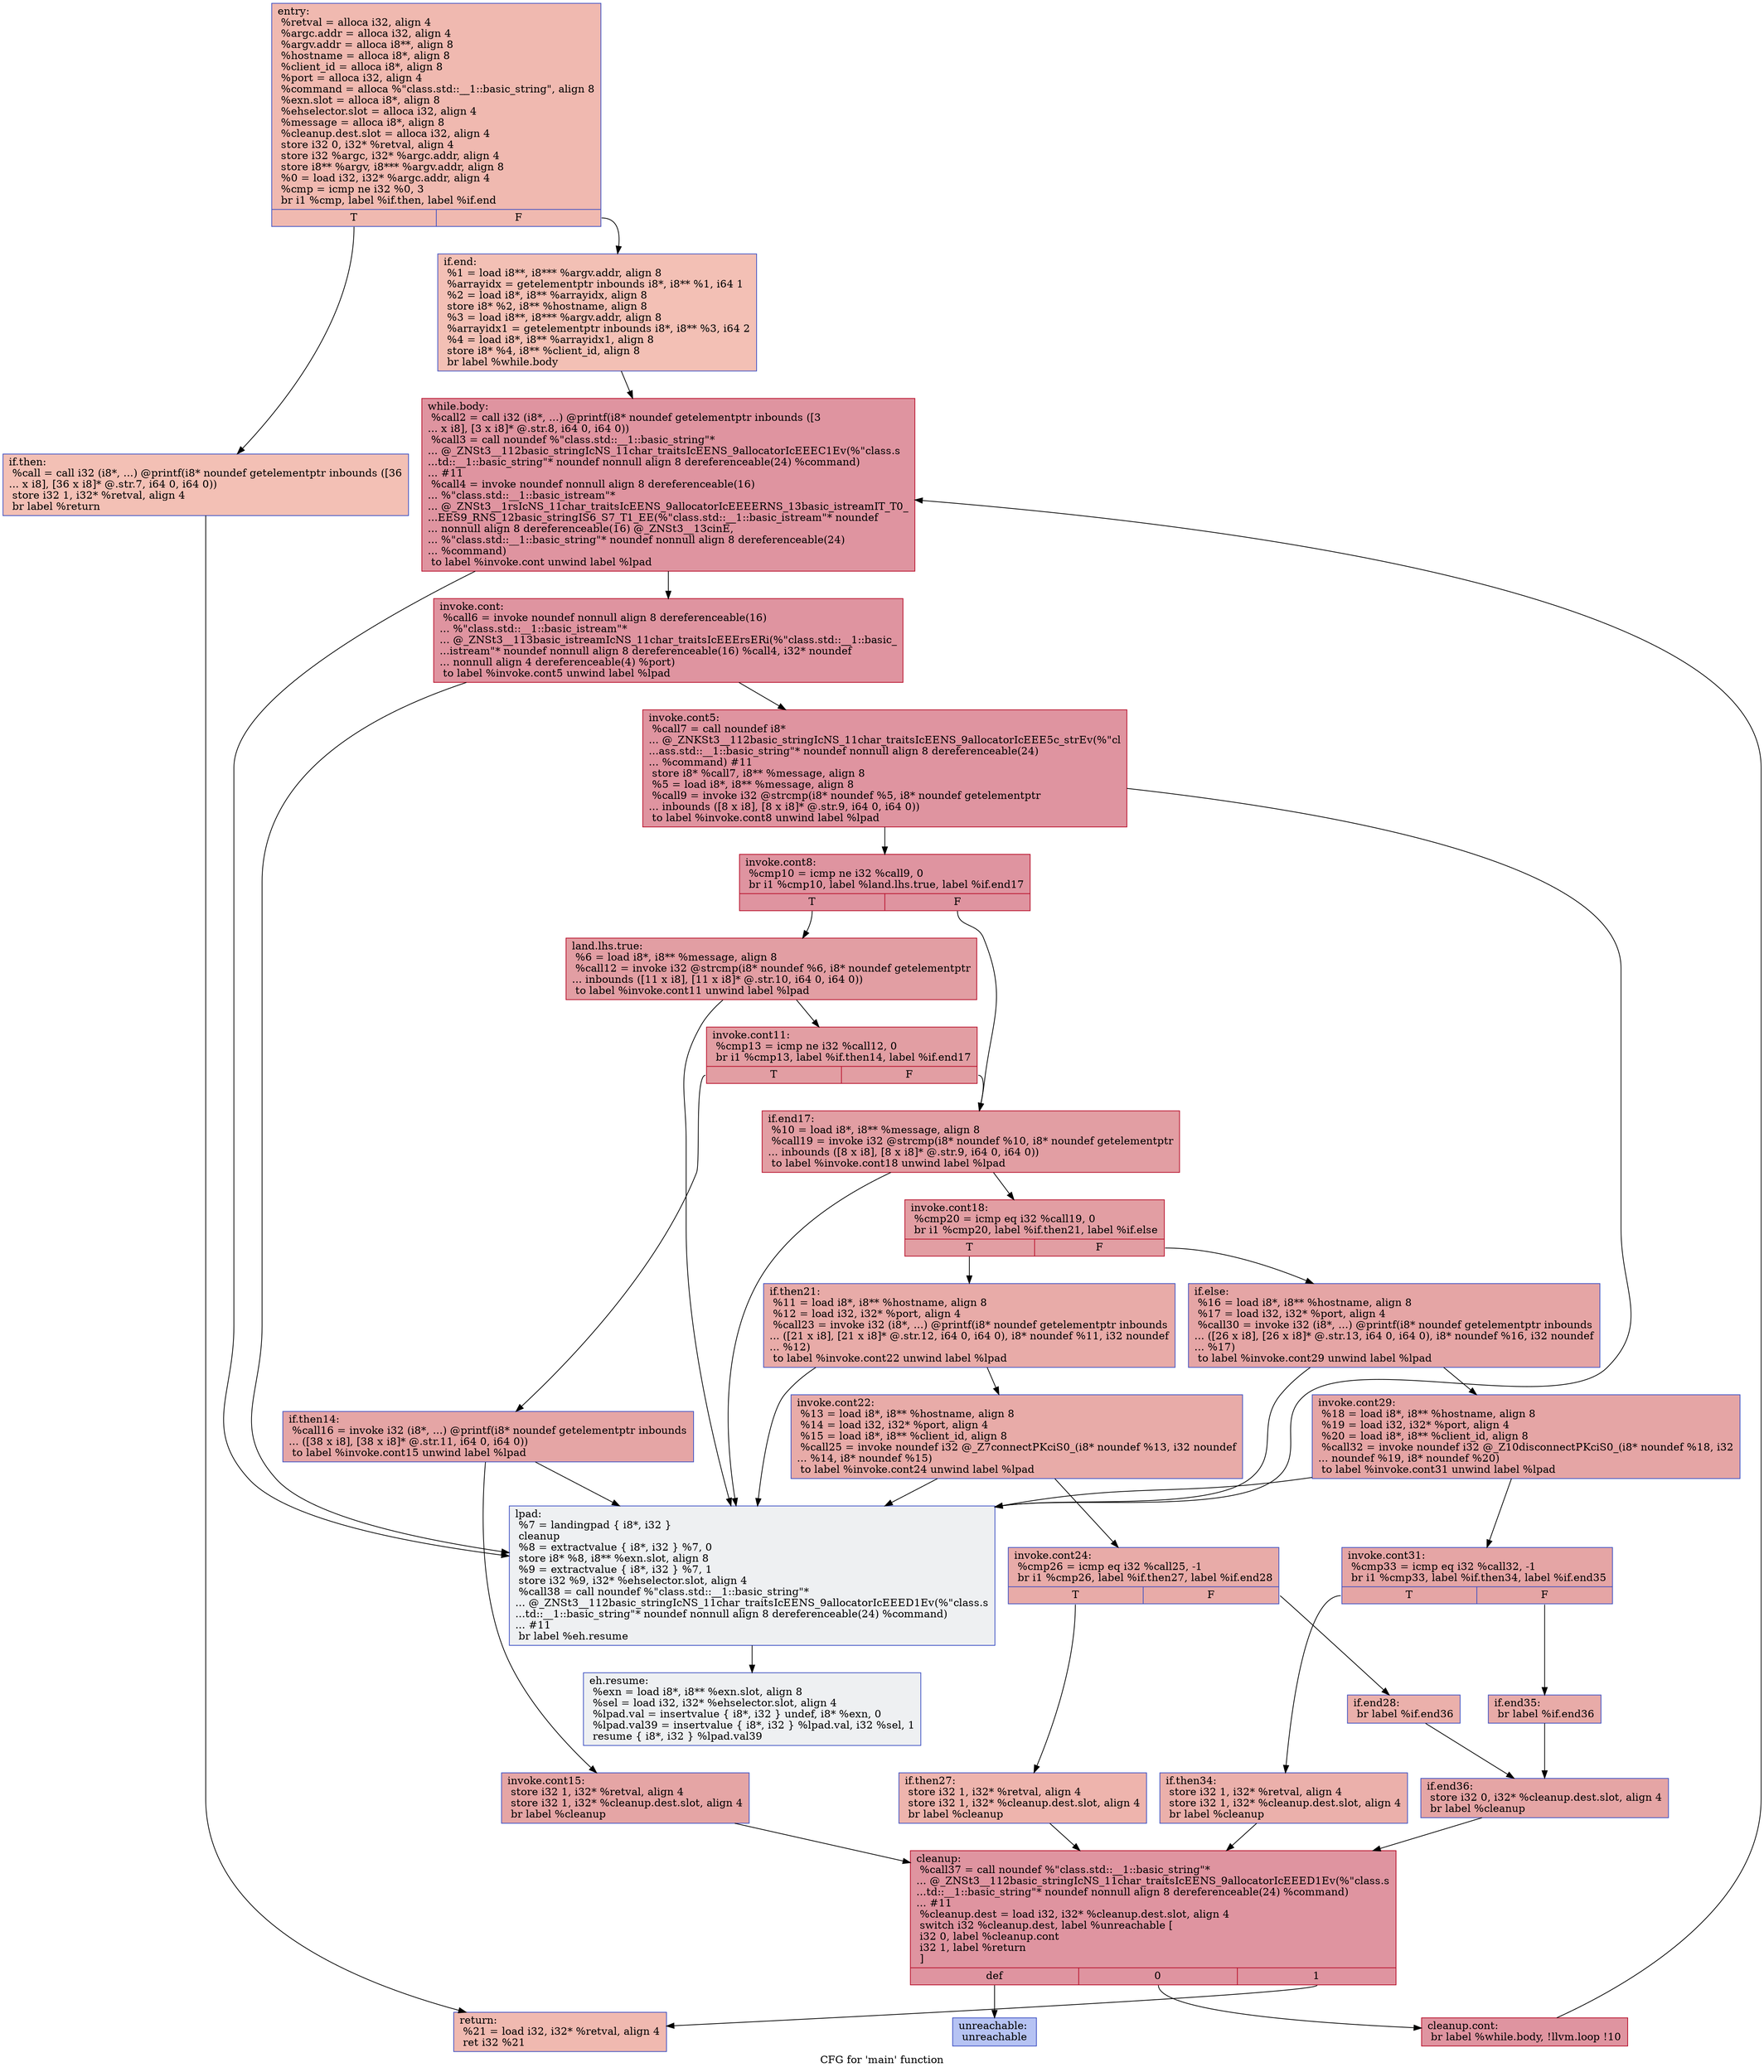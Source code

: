 digraph "CFG for 'main' function" {
	label="CFG for 'main' function";

	Node0x600003e79cc0 [shape=record,color="#3d50c3ff", style=filled, fillcolor="#de614d70",label="{entry:\l  %retval = alloca i32, align 4\l  %argc.addr = alloca i32, align 4\l  %argv.addr = alloca i8**, align 8\l  %hostname = alloca i8*, align 8\l  %client_id = alloca i8*, align 8\l  %port = alloca i32, align 4\l  %command = alloca %\"class.std::__1::basic_string\", align 8\l  %exn.slot = alloca i8*, align 8\l  %ehselector.slot = alloca i32, align 4\l  %message = alloca i8*, align 8\l  %cleanup.dest.slot = alloca i32, align 4\l  store i32 0, i32* %retval, align 4\l  store i32 %argc, i32* %argc.addr, align 4\l  store i8** %argv, i8*** %argv.addr, align 8\l  %0 = load i32, i32* %argc.addr, align 4\l  %cmp = icmp ne i32 %0, 3\l  br i1 %cmp, label %if.then, label %if.end\l|{<s0>T|<s1>F}}"];
	Node0x600003e79cc0:s0 -> Node0x600003e79d00;
	Node0x600003e79cc0:s1 -> Node0x600003e79d40;
	Node0x600003e79d00 [shape=record,color="#3d50c3ff", style=filled, fillcolor="#e5705870",label="{if.then:                                          \l  %call = call i32 (i8*, ...) @printf(i8* noundef getelementptr inbounds ([36\l... x i8], [36 x i8]* @.str.7, i64 0, i64 0))\l  store i32 1, i32* %retval, align 4\l  br label %return\l}"];
	Node0x600003e79d00 -> Node0x600003e79dc0;
	Node0x600003e79d40 [shape=record,color="#3d50c3ff", style=filled, fillcolor="#e5705870",label="{if.end:                                           \l  %1 = load i8**, i8*** %argv.addr, align 8\l  %arrayidx = getelementptr inbounds i8*, i8** %1, i64 1\l  %2 = load i8*, i8** %arrayidx, align 8\l  store i8* %2, i8** %hostname, align 8\l  %3 = load i8**, i8*** %argv.addr, align 8\l  %arrayidx1 = getelementptr inbounds i8*, i8** %3, i64 2\l  %4 = load i8*, i8** %arrayidx1, align 8\l  store i8* %4, i8** %client_id, align 8\l  br label %while.body\l}"];
	Node0x600003e79d40 -> Node0x600003e79e40;
	Node0x600003e79e40 [shape=record,color="#b70d28ff", style=filled, fillcolor="#b70d2870",label="{while.body:                                       \l  %call2 = call i32 (i8*, ...) @printf(i8* noundef getelementptr inbounds ([3\l... x i8], [3 x i8]* @.str.8, i64 0, i64 0))\l  %call3 = call noundef %\"class.std::__1::basic_string\"*\l... @_ZNSt3__112basic_stringIcNS_11char_traitsIcEENS_9allocatorIcEEEC1Ev(%\"class.s\l...td::__1::basic_string\"* noundef nonnull align 8 dereferenceable(24) %command)\l... #11\l  %call4 = invoke noundef nonnull align 8 dereferenceable(16)\l... %\"class.std::__1::basic_istream\"*\l... @_ZNSt3__1rsIcNS_11char_traitsIcEENS_9allocatorIcEEEERNS_13basic_istreamIT_T0_\l...EES9_RNS_12basic_stringIS6_S7_T1_EE(%\"class.std::__1::basic_istream\"* noundef\l... nonnull align 8 dereferenceable(16) @_ZNSt3__13cinE,\l... %\"class.std::__1::basic_string\"* noundef nonnull align 8 dereferenceable(24)\l... %command)\l          to label %invoke.cont unwind label %lpad\l}"];
	Node0x600003e79e40 -> Node0x600003e79f00;
	Node0x600003e79e40 -> Node0x600003e79f40;
	Node0x600003e79f00 [shape=record,color="#b70d28ff", style=filled, fillcolor="#b70d2870",label="{invoke.cont:                                      \l  %call6 = invoke noundef nonnull align 8 dereferenceable(16)\l... %\"class.std::__1::basic_istream\"*\l... @_ZNSt3__113basic_istreamIcNS_11char_traitsIcEEErsERi(%\"class.std::__1::basic_\l...istream\"* noundef nonnull align 8 dereferenceable(16) %call4, i32* noundef\l... nonnull align 4 dereferenceable(4) %port)\l          to label %invoke.cont5 unwind label %lpad\l}"];
	Node0x600003e79f00 -> Node0x600003e7a000;
	Node0x600003e79f00 -> Node0x600003e79f40;
	Node0x600003e7a000 [shape=record,color="#b70d28ff", style=filled, fillcolor="#b70d2870",label="{invoke.cont5:                                     \l  %call7 = call noundef i8*\l... @_ZNKSt3__112basic_stringIcNS_11char_traitsIcEENS_9allocatorIcEEE5c_strEv(%\"cl\l...ass.std::__1::basic_string\"* noundef nonnull align 8 dereferenceable(24)\l... %command) #11\l  store i8* %call7, i8** %message, align 8\l  %5 = load i8*, i8** %message, align 8\l  %call9 = invoke i32 @strcmp(i8* noundef %5, i8* noundef getelementptr\l... inbounds ([8 x i8], [8 x i8]* @.str.9, i64 0, i64 0))\l          to label %invoke.cont8 unwind label %lpad\l}"];
	Node0x600003e7a000 -> Node0x600003e7a0c0;
	Node0x600003e7a000 -> Node0x600003e79f40;
	Node0x600003e7a0c0 [shape=record,color="#b70d28ff", style=filled, fillcolor="#b70d2870",label="{invoke.cont8:                                     \l  %cmp10 = icmp ne i32 %call9, 0\l  br i1 %cmp10, label %land.lhs.true, label %if.end17\l|{<s0>T|<s1>F}}"];
	Node0x600003e7a0c0:s0 -> Node0x600003e7a140;
	Node0x600003e7a0c0:s1 -> Node0x600003e7a180;
	Node0x600003e7a140 [shape=record,color="#b70d28ff", style=filled, fillcolor="#be242e70",label="{land.lhs.true:                                    \l  %6 = load i8*, i8** %message, align 8\l  %call12 = invoke i32 @strcmp(i8* noundef %6, i8* noundef getelementptr\l... inbounds ([11 x i8], [11 x i8]* @.str.10, i64 0, i64 0))\l          to label %invoke.cont11 unwind label %lpad\l}"];
	Node0x600003e7a140 -> Node0x600003e7a1c0;
	Node0x600003e7a140 -> Node0x600003e79f40;
	Node0x600003e7a1c0 [shape=record,color="#b70d28ff", style=filled, fillcolor="#be242e70",label="{invoke.cont11:                                    \l  %cmp13 = icmp ne i32 %call12, 0\l  br i1 %cmp13, label %if.then14, label %if.end17\l|{<s0>T|<s1>F}}"];
	Node0x600003e7a1c0:s0 -> Node0x600003e7a240;
	Node0x600003e7a1c0:s1 -> Node0x600003e7a180;
	Node0x600003e7a240 [shape=record,color="#3d50c3ff", style=filled, fillcolor="#c5333470",label="{if.then14:                                        \l  %call16 = invoke i32 (i8*, ...) @printf(i8* noundef getelementptr inbounds\l... ([38 x i8], [38 x i8]* @.str.11, i64 0, i64 0))\l          to label %invoke.cont15 unwind label %lpad\l}"];
	Node0x600003e7a240 -> Node0x600003e7a280;
	Node0x600003e7a240 -> Node0x600003e79f40;
	Node0x600003e7a280 [shape=record,color="#3d50c3ff", style=filled, fillcolor="#c5333470",label="{invoke.cont15:                                    \l  store i32 1, i32* %retval, align 4\l  store i32 1, i32* %cleanup.dest.slot, align 4\l  br label %cleanup\l}"];
	Node0x600003e7a280 -> Node0x600003e7a300;
	Node0x600003e79f40 [shape=record,color="#3d50c3ff", style=filled, fillcolor="#d9dce170",label="{lpad:                                             \l  %7 = landingpad \{ i8*, i32 \}\l          cleanup\l  %8 = extractvalue \{ i8*, i32 \} %7, 0\l  store i8* %8, i8** %exn.slot, align 8\l  %9 = extractvalue \{ i8*, i32 \} %7, 1\l  store i32 %9, i32* %ehselector.slot, align 4\l  %call38 = call noundef %\"class.std::__1::basic_string\"*\l... @_ZNSt3__112basic_stringIcNS_11char_traitsIcEENS_9allocatorIcEEED1Ev(%\"class.s\l...td::__1::basic_string\"* noundef nonnull align 8 dereferenceable(24) %command)\l... #11\l  br label %eh.resume\l}"];
	Node0x600003e79f40 -> Node0x600003e7a340;
	Node0x600003e7a180 [shape=record,color="#b70d28ff", style=filled, fillcolor="#be242e70",label="{if.end17:                                         \l  %10 = load i8*, i8** %message, align 8\l  %call19 = invoke i32 @strcmp(i8* noundef %10, i8* noundef getelementptr\l... inbounds ([8 x i8], [8 x i8]* @.str.9, i64 0, i64 0))\l          to label %invoke.cont18 unwind label %lpad\l}"];
	Node0x600003e7a180 -> Node0x600003e7a380;
	Node0x600003e7a180 -> Node0x600003e79f40;
	Node0x600003e7a380 [shape=record,color="#b70d28ff", style=filled, fillcolor="#be242e70",label="{invoke.cont18:                                    \l  %cmp20 = icmp eq i32 %call19, 0\l  br i1 %cmp20, label %if.then21, label %if.else\l|{<s0>T|<s1>F}}"];
	Node0x600003e7a380:s0 -> Node0x600003e7a400;
	Node0x600003e7a380:s1 -> Node0x600003e7a440;
	Node0x600003e7a400 [shape=record,color="#3d50c3ff", style=filled, fillcolor="#cc403a70",label="{if.then21:                                        \l  %11 = load i8*, i8** %hostname, align 8\l  %12 = load i32, i32* %port, align 4\l  %call23 = invoke i32 (i8*, ...) @printf(i8* noundef getelementptr inbounds\l... ([21 x i8], [21 x i8]* @.str.12, i64 0, i64 0), i8* noundef %11, i32 noundef\l... %12)\l          to label %invoke.cont22 unwind label %lpad\l}"];
	Node0x600003e7a400 -> Node0x600003e7a480;
	Node0x600003e7a400 -> Node0x600003e79f40;
	Node0x600003e7a480 [shape=record,color="#3d50c3ff", style=filled, fillcolor="#cc403a70",label="{invoke.cont22:                                    \l  %13 = load i8*, i8** %hostname, align 8\l  %14 = load i32, i32* %port, align 4\l  %15 = load i8*, i8** %client_id, align 8\l  %call25 = invoke noundef i32 @_Z7connectPKciS0_(i8* noundef %13, i32 noundef\l... %14, i8* noundef %15)\l          to label %invoke.cont24 unwind label %lpad\l}"];
	Node0x600003e7a480 -> Node0x600003e7a500;
	Node0x600003e7a480 -> Node0x600003e79f40;
	Node0x600003e7a500 [shape=record,color="#3d50c3ff", style=filled, fillcolor="#cc403a70",label="{invoke.cont24:                                    \l  %cmp26 = icmp eq i32 %call25, -1\l  br i1 %cmp26, label %if.then27, label %if.end28\l|{<s0>T|<s1>F}}"];
	Node0x600003e7a500:s0 -> Node0x600003e7a580;
	Node0x600003e7a500:s1 -> Node0x600003e7a5c0;
	Node0x600003e7a580 [shape=record,color="#3d50c3ff", style=filled, fillcolor="#d8564670",label="{if.then27:                                        \l  store i32 1, i32* %retval, align 4\l  store i32 1, i32* %cleanup.dest.slot, align 4\l  br label %cleanup\l}"];
	Node0x600003e7a580 -> Node0x600003e7a300;
	Node0x600003e7a5c0 [shape=record,color="#3d50c3ff", style=filled, fillcolor="#d24b4070",label="{if.end28:                                         \l  br label %if.end36\l}"];
	Node0x600003e7a5c0 -> Node0x600003e7a600;
	Node0x600003e7a440 [shape=record,color="#3d50c3ff", style=filled, fillcolor="#c5333470",label="{if.else:                                          \l  %16 = load i8*, i8** %hostname, align 8\l  %17 = load i32, i32* %port, align 4\l  %call30 = invoke i32 (i8*, ...) @printf(i8* noundef getelementptr inbounds\l... ([26 x i8], [26 x i8]* @.str.13, i64 0, i64 0), i8* noundef %16, i32 noundef\l... %17)\l          to label %invoke.cont29 unwind label %lpad\l}"];
	Node0x600003e7a440 -> Node0x600003e7a640;
	Node0x600003e7a440 -> Node0x600003e79f40;
	Node0x600003e7a640 [shape=record,color="#3d50c3ff", style=filled, fillcolor="#c5333470",label="{invoke.cont29:                                    \l  %18 = load i8*, i8** %hostname, align 8\l  %19 = load i32, i32* %port, align 4\l  %20 = load i8*, i8** %client_id, align 8\l  %call32 = invoke noundef i32 @_Z10disconnectPKciS0_(i8* noundef %18, i32\l... noundef %19, i8* noundef %20)\l          to label %invoke.cont31 unwind label %lpad\l}"];
	Node0x600003e7a640 -> Node0x600003e7a6c0;
	Node0x600003e7a640 -> Node0x600003e79f40;
	Node0x600003e7a6c0 [shape=record,color="#3d50c3ff", style=filled, fillcolor="#c5333470",label="{invoke.cont31:                                    \l  %cmp33 = icmp eq i32 %call32, -1\l  br i1 %cmp33, label %if.then34, label %if.end35\l|{<s0>T|<s1>F}}"];
	Node0x600003e7a6c0:s0 -> Node0x600003e7a740;
	Node0x600003e7a6c0:s1 -> Node0x600003e7a780;
	Node0x600003e7a740 [shape=record,color="#3d50c3ff", style=filled, fillcolor="#d24b4070",label="{if.then34:                                        \l  store i32 1, i32* %retval, align 4\l  store i32 1, i32* %cleanup.dest.slot, align 4\l  br label %cleanup\l}"];
	Node0x600003e7a740 -> Node0x600003e7a300;
	Node0x600003e7a780 [shape=record,color="#3d50c3ff", style=filled, fillcolor="#cc403a70",label="{if.end35:                                         \l  br label %if.end36\l}"];
	Node0x600003e7a780 -> Node0x600003e7a600;
	Node0x600003e7a600 [shape=record,color="#3d50c3ff", style=filled, fillcolor="#c5333470",label="{if.end36:                                         \l  store i32 0, i32* %cleanup.dest.slot, align 4\l  br label %cleanup\l}"];
	Node0x600003e7a600 -> Node0x600003e7a300;
	Node0x600003e7a300 [shape=record,color="#b70d28ff", style=filled, fillcolor="#b70d2870",label="{cleanup:                                          \l  %call37 = call noundef %\"class.std::__1::basic_string\"*\l... @_ZNSt3__112basic_stringIcNS_11char_traitsIcEENS_9allocatorIcEEED1Ev(%\"class.s\l...td::__1::basic_string\"* noundef nonnull align 8 dereferenceable(24) %command)\l... #11\l  %cleanup.dest = load i32, i32* %cleanup.dest.slot, align 4\l  switch i32 %cleanup.dest, label %unreachable [\l    i32 0, label %cleanup.cont\l    i32 1, label %return\l  ]\l|{<s0>def|<s1>0|<s2>1}}"];
	Node0x600003e7a300:s0 -> Node0x600003e7a800;
	Node0x600003e7a300:s1 -> Node0x600003e7a840;
	Node0x600003e7a300:s2 -> Node0x600003e79dc0;
	Node0x600003e7a840 [shape=record,color="#b70d28ff", style=filled, fillcolor="#b70d2870",label="{cleanup.cont:                                     \l  br label %while.body, !llvm.loop !10\l}"];
	Node0x600003e7a840 -> Node0x600003e79e40;
	Node0x600003e79dc0 [shape=record,color="#3d50c3ff", style=filled, fillcolor="#de614d70",label="{return:                                           \l  %21 = load i32, i32* %retval, align 4\l  ret i32 %21\l}"];
	Node0x600003e7a340 [shape=record,color="#3d50c3ff", style=filled, fillcolor="#d9dce170",label="{eh.resume:                                        \l  %exn = load i8*, i8** %exn.slot, align 8\l  %sel = load i32, i32* %ehselector.slot, align 4\l  %lpad.val = insertvalue \{ i8*, i32 \} undef, i8* %exn, 0\l  %lpad.val39 = insertvalue \{ i8*, i32 \} %lpad.val, i32 %sel, 1\l  resume \{ i8*, i32 \} %lpad.val39\l}"];
	Node0x600003e7a800 [shape=record,color="#3d50c3ff", style=filled, fillcolor="#5977e370",label="{unreachable:                                      \l  unreachable\l}"];
}
